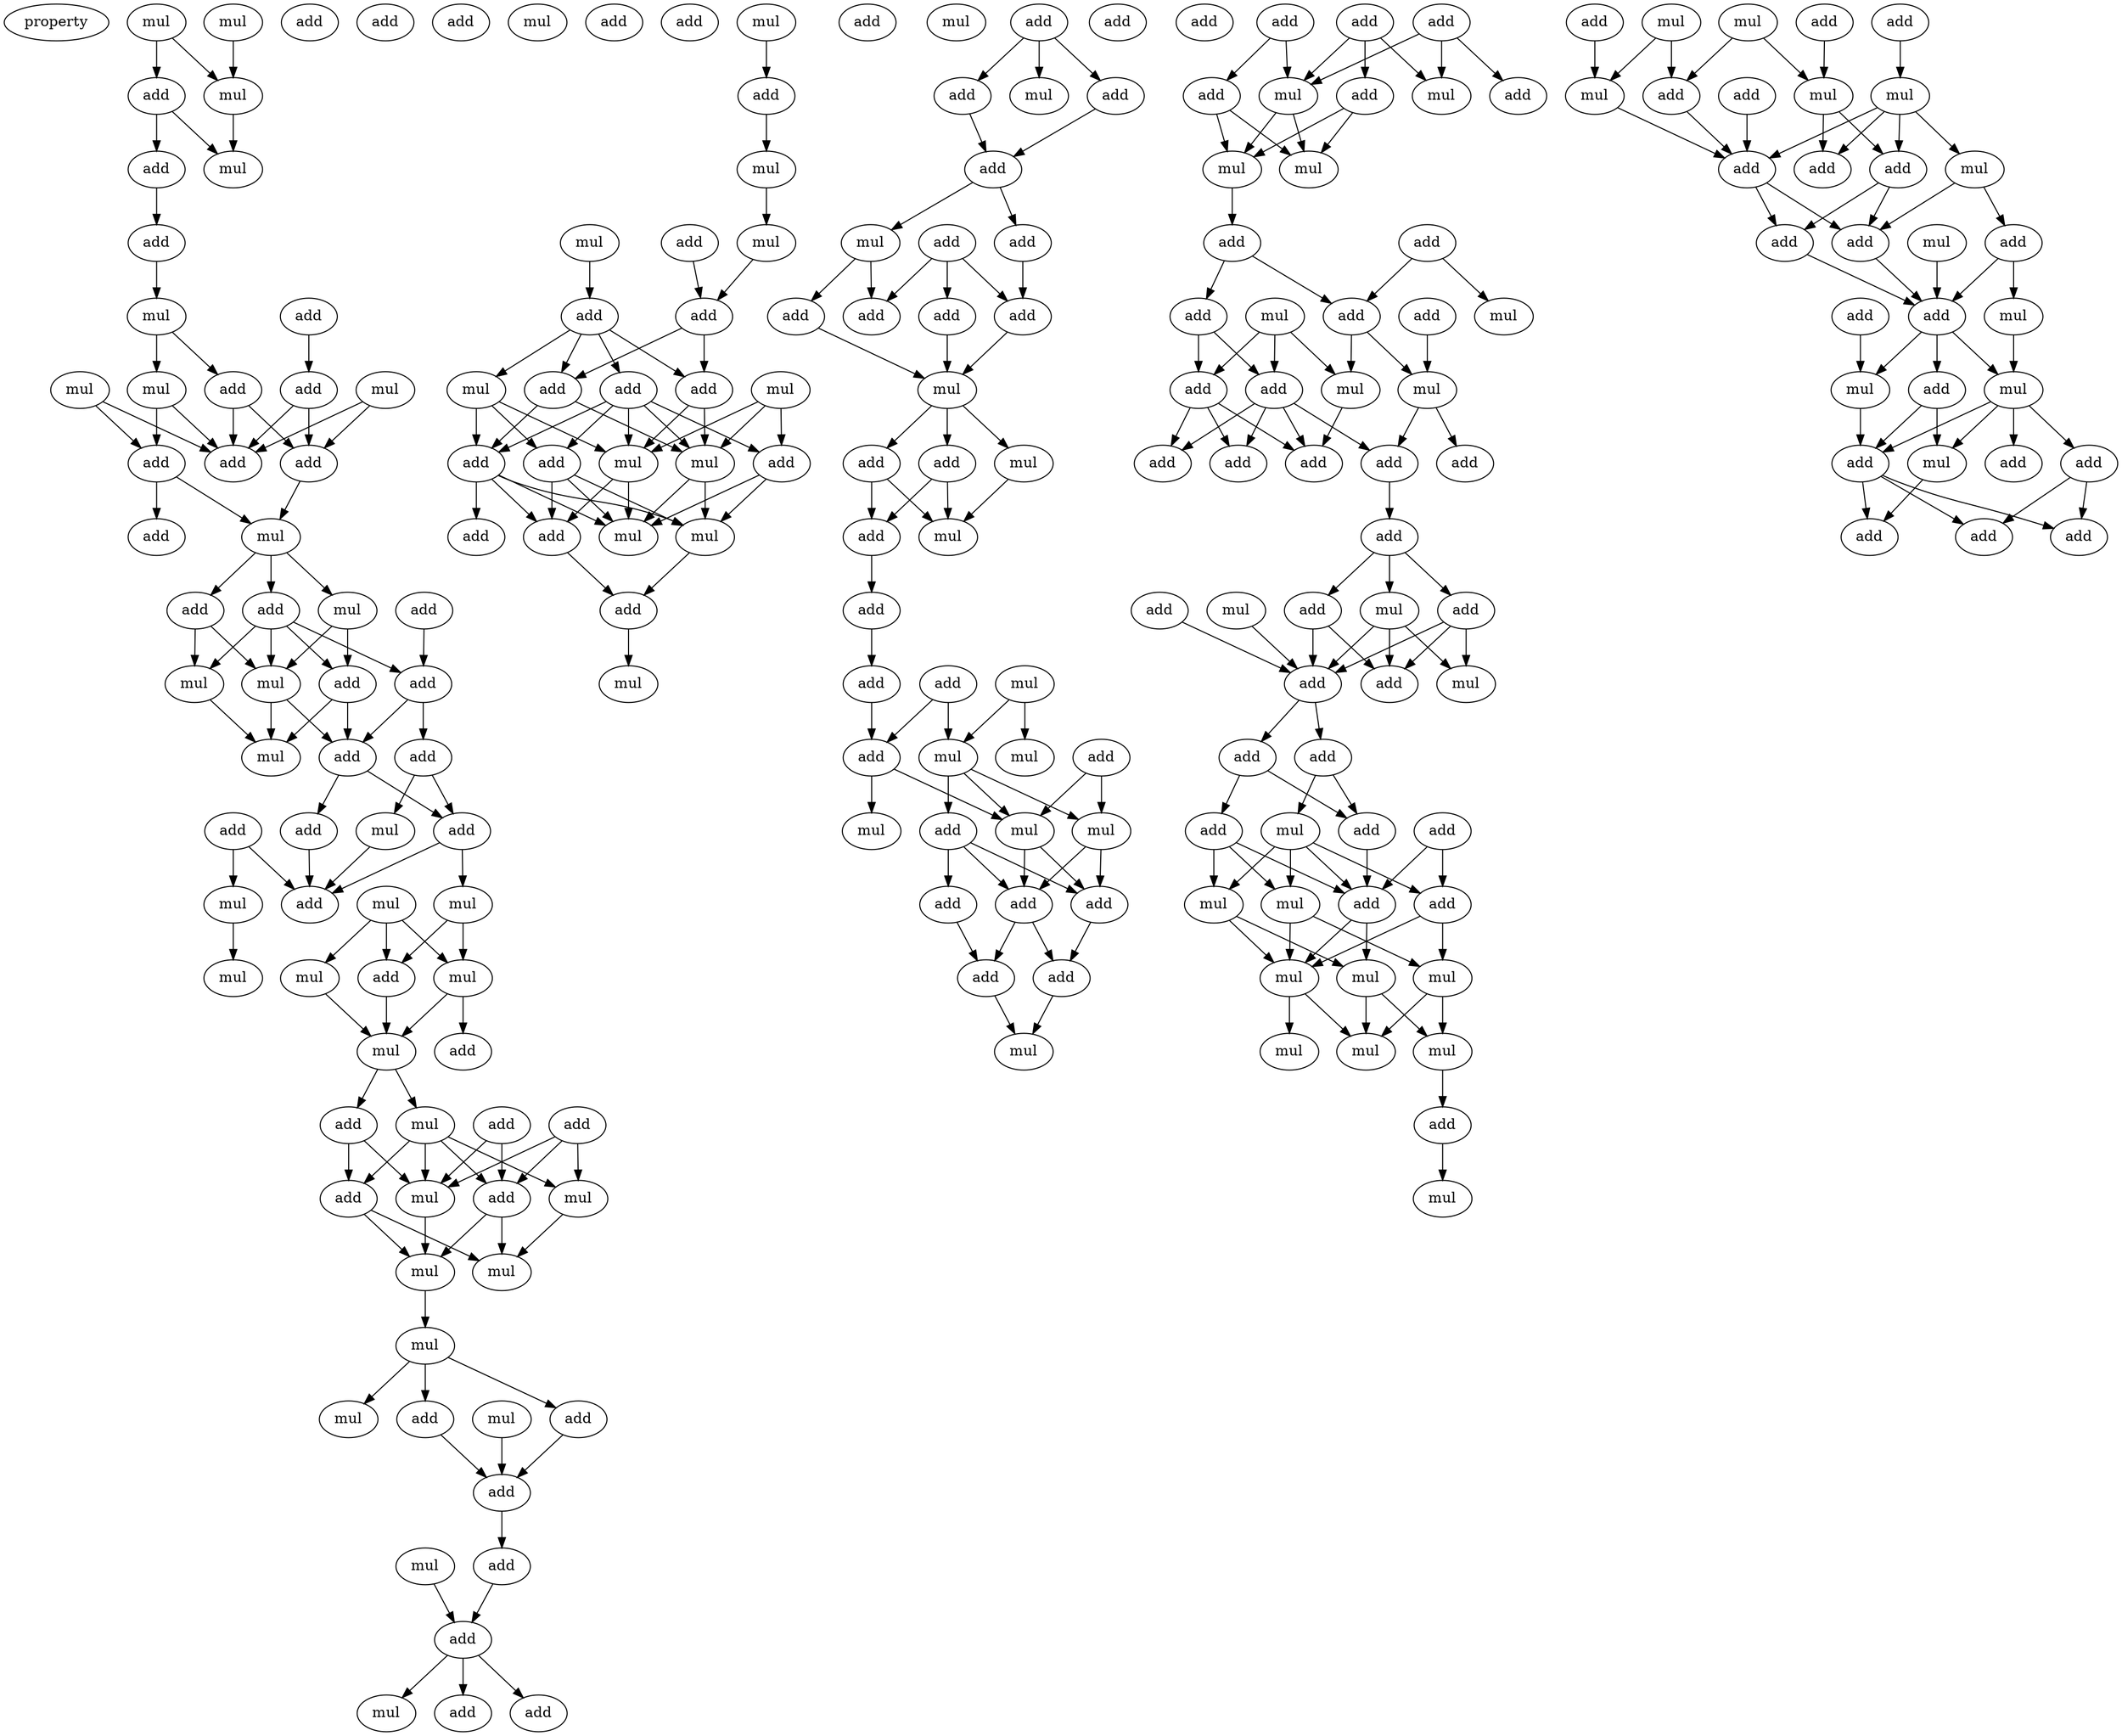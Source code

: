 digraph {
    node [fontcolor=black]
    property [mul=2,lf=1.5]
    0 [ label = mul ];
    1 [ label = add ];
    2 [ label = add ];
    3 [ label = mul ];
    4 [ label = add ];
    5 [ label = mul ];
    6 [ label = add ];
    7 [ label = mul ];
    8 [ label = add ];
    9 [ label = add ];
    10 [ label = mul ];
    11 [ label = mul ];
    12 [ label = mul ];
    13 [ label = mul ];
    14 [ label = add ];
    15 [ label = add ];
    16 [ label = add ];
    17 [ label = add ];
    18 [ label = add ];
    19 [ label = add ];
    20 [ label = mul ];
    21 [ label = add ];
    22 [ label = add ];
    23 [ label = add ];
    24 [ label = mul ];
    25 [ label = add ];
    26 [ label = mul ];
    27 [ label = mul ];
    28 [ label = add ];
    29 [ label = mul ];
    30 [ label = add ];
    31 [ label = add ];
    32 [ label = add ];
    33 [ label = add ];
    34 [ label = add ];
    35 [ label = mul ];
    36 [ label = add ];
    37 [ label = mul ];
    38 [ label = mul ];
    39 [ label = mul ];
    40 [ label = mul ];
    41 [ label = add ];
    42 [ label = mul ];
    43 [ label = mul ];
    44 [ label = mul ];
    45 [ label = add ];
    46 [ label = add ];
    47 [ label = mul ];
    48 [ label = add ];
    49 [ label = add ];
    50 [ label = mul ];
    51 [ label = mul ];
    52 [ label = add ];
    53 [ label = add ];
    54 [ label = add ];
    55 [ label = mul ];
    56 [ label = mul ];
    57 [ label = mul ];
    58 [ label = mul ];
    59 [ label = add ];
    60 [ label = mul ];
    61 [ label = add ];
    62 [ label = mul ];
    63 [ label = add ];
    64 [ label = mul ];
    65 [ label = add ];
    66 [ label = add ];
    67 [ label = add ];
    68 [ label = add ];
    69 [ label = mul ];
    70 [ label = add ];
    71 [ label = mul ];
    72 [ label = add ];
    73 [ label = add ];
    74 [ label = mul ];
    75 [ label = mul ];
    76 [ label = mul ];
    77 [ label = add ];
    78 [ label = add ];
    79 [ label = add ];
    80 [ label = add ];
    81 [ label = mul ];
    82 [ label = add ];
    83 [ label = add ];
    84 [ label = mul ];
    85 [ label = add ];
    86 [ label = mul ];
    87 [ label = add ];
    88 [ label = mul ];
    89 [ label = add ];
    90 [ label = mul ];
    91 [ label = add ];
    92 [ label = add ];
    93 [ label = mul ];
    94 [ label = add ];
    95 [ label = add ];
    96 [ label = mul ];
    97 [ label = mul ];
    98 [ label = add ];
    99 [ label = add ];
    100 [ label = mul ];
    101 [ label = add ];
    102 [ label = add ];
    103 [ label = add ];
    104 [ label = mul ];
    105 [ label = add ];
    106 [ label = add ];
    107 [ label = add ];
    108 [ label = add ];
    109 [ label = add ];
    110 [ label = add ];
    111 [ label = mul ];
    112 [ label = add ];
    113 [ label = add ];
    114 [ label = mul ];
    115 [ label = add ];
    116 [ label = add ];
    117 [ label = mul ];
    118 [ label = add ];
    119 [ label = mul ];
    120 [ label = add ];
    121 [ label = add ];
    122 [ label = mul ];
    123 [ label = add ];
    124 [ label = add ];
    125 [ label = mul ];
    126 [ label = mul ];
    127 [ label = mul ];
    128 [ label = mul ];
    129 [ label = add ];
    130 [ label = add ];
    131 [ label = add ];
    132 [ label = add ];
    133 [ label = add ];
    134 [ label = add ];
    135 [ label = mul ];
    136 [ label = add ];
    137 [ label = add ];
    138 [ label = add ];
    139 [ label = mul ];
    140 [ label = add ];
    141 [ label = add ];
    142 [ label = add ];
    143 [ label = mul ];
    144 [ label = mul ];
    145 [ label = mul ];
    146 [ label = add ];
    147 [ label = add ];
    148 [ label = mul ];
    149 [ label = add ];
    150 [ label = mul ];
    151 [ label = add ];
    152 [ label = add ];
    153 [ label = add ];
    154 [ label = mul ];
    155 [ label = add ];
    156 [ label = mul ];
    157 [ label = add ];
    158 [ label = add ];
    159 [ label = add ];
    160 [ label = add ];
    161 [ label = add ];
    162 [ label = add ];
    163 [ label = add ];
    164 [ label = mul ];
    165 [ label = mul ];
    166 [ label = add ];
    167 [ label = add ];
    168 [ label = add ];
    169 [ label = add ];
    170 [ label = mul ];
    171 [ label = add ];
    172 [ label = add ];
    173 [ label = add ];
    174 [ label = add ];
    175 [ label = add ];
    176 [ label = mul ];
    177 [ label = mul ];
    178 [ label = add ];
    179 [ label = mul ];
    180 [ label = add ];
    181 [ label = mul ];
    182 [ label = mul ];
    183 [ label = mul ];
    184 [ label = mul ];
    185 [ label = mul ];
    186 [ label = mul ];
    187 [ label = add ];
    188 [ label = mul ];
    189 [ label = add ];
    190 [ label = add ];
    191 [ label = add ];
    192 [ label = mul ];
    193 [ label = mul ];
    194 [ label = mul ];
    195 [ label = mul ];
    196 [ label = add ];
    197 [ label = mul ];
    198 [ label = add ];
    199 [ label = mul ];
    200 [ label = add ];
    201 [ label = add ];
    202 [ label = add ];
    203 [ label = add ];
    204 [ label = add ];
    205 [ label = add ];
    206 [ label = mul ];
    207 [ label = mul ];
    208 [ label = add ];
    209 [ label = add ];
    210 [ label = mul ];
    211 [ label = add ];
    212 [ label = mul ];
    213 [ label = mul ];
    214 [ label = add ];
    215 [ label = add ];
    216 [ label = add ];
    217 [ label = add ];
    218 [ label = add ];
    219 [ label = add ];
    0 -> 4 [ name = 0 ];
    0 -> 5 [ name = 1 ];
    3 -> 5 [ name = 2 ];
    4 -> 6 [ name = 3 ];
    4 -> 7 [ name = 4 ];
    5 -> 7 [ name = 5 ];
    6 -> 8 [ name = 6 ];
    8 -> 10 [ name = 7 ];
    9 -> 15 [ name = 8 ];
    10 -> 12 [ name = 9 ];
    10 -> 14 [ name = 10 ];
    11 -> 16 [ name = 11 ];
    11 -> 18 [ name = 12 ];
    12 -> 17 [ name = 13 ];
    12 -> 18 [ name = 14 ];
    13 -> 17 [ name = 15 ];
    13 -> 18 [ name = 16 ];
    14 -> 16 [ name = 17 ];
    14 -> 18 [ name = 18 ];
    15 -> 16 [ name = 19 ];
    15 -> 18 [ name = 20 ];
    16 -> 20 [ name = 21 ];
    17 -> 19 [ name = 22 ];
    17 -> 20 [ name = 23 ];
    20 -> 22 [ name = 24 ];
    20 -> 23 [ name = 25 ];
    20 -> 24 [ name = 26 ];
    21 -> 25 [ name = 27 ];
    22 -> 26 [ name = 28 ];
    22 -> 27 [ name = 29 ];
    23 -> 25 [ name = 30 ];
    23 -> 26 [ name = 31 ];
    23 -> 27 [ name = 32 ];
    23 -> 28 [ name = 33 ];
    24 -> 27 [ name = 34 ];
    24 -> 28 [ name = 35 ];
    25 -> 30 [ name = 36 ];
    25 -> 31 [ name = 37 ];
    26 -> 29 [ name = 38 ];
    27 -> 29 [ name = 39 ];
    27 -> 30 [ name = 40 ];
    28 -> 29 [ name = 41 ];
    28 -> 30 [ name = 42 ];
    30 -> 33 [ name = 43 ];
    30 -> 34 [ name = 44 ];
    31 -> 33 [ name = 45 ];
    31 -> 35 [ name = 46 ];
    32 -> 36 [ name = 47 ];
    32 -> 38 [ name = 48 ];
    33 -> 36 [ name = 49 ];
    33 -> 39 [ name = 50 ];
    34 -> 36 [ name = 51 ];
    35 -> 36 [ name = 52 ];
    37 -> 40 [ name = 53 ];
    37 -> 41 [ name = 54 ];
    37 -> 43 [ name = 55 ];
    38 -> 42 [ name = 56 ];
    39 -> 40 [ name = 57 ];
    39 -> 41 [ name = 58 ];
    40 -> 44 [ name = 59 ];
    40 -> 45 [ name = 60 ];
    41 -> 44 [ name = 61 ];
    43 -> 44 [ name = 62 ];
    44 -> 47 [ name = 63 ];
    44 -> 49 [ name = 64 ];
    46 -> 50 [ name = 65 ];
    46 -> 51 [ name = 66 ];
    46 -> 54 [ name = 67 ];
    47 -> 50 [ name = 68 ];
    47 -> 51 [ name = 69 ];
    47 -> 52 [ name = 70 ];
    47 -> 54 [ name = 71 ];
    48 -> 50 [ name = 72 ];
    48 -> 54 [ name = 73 ];
    49 -> 50 [ name = 74 ];
    49 -> 52 [ name = 75 ];
    50 -> 56 [ name = 76 ];
    51 -> 55 [ name = 77 ];
    52 -> 55 [ name = 78 ];
    52 -> 56 [ name = 79 ];
    54 -> 55 [ name = 80 ];
    54 -> 56 [ name = 81 ];
    56 -> 57 [ name = 82 ];
    57 -> 59 [ name = 83 ];
    57 -> 61 [ name = 84 ];
    57 -> 62 [ name = 85 ];
    59 -> 63 [ name = 86 ];
    60 -> 63 [ name = 87 ];
    61 -> 63 [ name = 88 ];
    63 -> 66 [ name = 89 ];
    64 -> 68 [ name = 90 ];
    66 -> 68 [ name = 91 ];
    68 -> 69 [ name = 92 ];
    68 -> 70 [ name = 93 ];
    68 -> 72 [ name = 94 ];
    71 -> 73 [ name = 95 ];
    73 -> 74 [ name = 96 ];
    74 -> 75 [ name = 97 ];
    75 -> 78 [ name = 98 ];
    76 -> 79 [ name = 99 ];
    77 -> 78 [ name = 100 ];
    78 -> 82 [ name = 101 ];
    78 -> 83 [ name = 102 ];
    79 -> 80 [ name = 103 ];
    79 -> 81 [ name = 104 ];
    79 -> 82 [ name = 105 ];
    79 -> 83 [ name = 106 ];
    80 -> 85 [ name = 107 ];
    80 -> 86 [ name = 108 ];
    80 -> 87 [ name = 109 ];
    80 -> 88 [ name = 110 ];
    80 -> 89 [ name = 111 ];
    81 -> 85 [ name = 112 ];
    81 -> 88 [ name = 113 ];
    81 -> 89 [ name = 114 ];
    82 -> 86 [ name = 115 ];
    82 -> 89 [ name = 116 ];
    83 -> 86 [ name = 117 ];
    83 -> 88 [ name = 118 ];
    84 -> 86 [ name = 119 ];
    84 -> 87 [ name = 120 ];
    84 -> 88 [ name = 121 ];
    85 -> 90 [ name = 122 ];
    85 -> 91 [ name = 123 ];
    85 -> 93 [ name = 124 ];
    86 -> 90 [ name = 125 ];
    86 -> 93 [ name = 126 ];
    87 -> 90 [ name = 127 ];
    87 -> 93 [ name = 128 ];
    88 -> 91 [ name = 129 ];
    88 -> 93 [ name = 130 ];
    89 -> 90 [ name = 131 ];
    89 -> 91 [ name = 132 ];
    89 -> 93 [ name = 133 ];
    89 -> 94 [ name = 134 ];
    90 -> 95 [ name = 135 ];
    91 -> 95 [ name = 136 ];
    95 -> 97 [ name = 137 ];
    98 -> 99 [ name = 138 ];
    98 -> 100 [ name = 139 ];
    98 -> 102 [ name = 140 ];
    99 -> 103 [ name = 141 ];
    102 -> 103 [ name = 142 ];
    103 -> 104 [ name = 143 ];
    103 -> 105 [ name = 144 ];
    104 -> 107 [ name = 145 ];
    104 -> 109 [ name = 146 ];
    105 -> 108 [ name = 147 ];
    106 -> 108 [ name = 148 ];
    106 -> 109 [ name = 149 ];
    106 -> 110 [ name = 150 ];
    107 -> 111 [ name = 151 ];
    108 -> 111 [ name = 152 ];
    110 -> 111 [ name = 153 ];
    111 -> 112 [ name = 154 ];
    111 -> 113 [ name = 155 ];
    111 -> 114 [ name = 156 ];
    112 -> 116 [ name = 157 ];
    112 -> 117 [ name = 158 ];
    113 -> 116 [ name = 159 ];
    113 -> 117 [ name = 160 ];
    114 -> 117 [ name = 161 ];
    116 -> 118 [ name = 162 ];
    118 -> 120 [ name = 163 ];
    119 -> 122 [ name = 164 ];
    119 -> 125 [ name = 165 ];
    120 -> 123 [ name = 166 ];
    121 -> 122 [ name = 167 ];
    121 -> 123 [ name = 168 ];
    122 -> 126 [ name = 169 ];
    122 -> 127 [ name = 170 ];
    122 -> 129 [ name = 171 ];
    123 -> 126 [ name = 172 ];
    123 -> 128 [ name = 173 ];
    124 -> 126 [ name = 174 ];
    124 -> 127 [ name = 175 ];
    126 -> 131 [ name = 176 ];
    126 -> 132 [ name = 177 ];
    127 -> 131 [ name = 178 ];
    127 -> 132 [ name = 179 ];
    129 -> 130 [ name = 180 ];
    129 -> 131 [ name = 181 ];
    129 -> 132 [ name = 182 ];
    130 -> 133 [ name = 183 ];
    131 -> 134 [ name = 184 ];
    132 -> 133 [ name = 185 ];
    132 -> 134 [ name = 186 ];
    133 -> 135 [ name = 187 ];
    134 -> 135 [ name = 188 ];
    136 -> 139 [ name = 189 ];
    136 -> 140 [ name = 190 ];
    136 -> 143 [ name = 191 ];
    137 -> 139 [ name = 192 ];
    137 -> 141 [ name = 193 ];
    137 -> 143 [ name = 194 ];
    138 -> 139 [ name = 195 ];
    138 -> 142 [ name = 196 ];
    139 -> 144 [ name = 197 ];
    139 -> 145 [ name = 198 ];
    141 -> 144 [ name = 199 ];
    141 -> 145 [ name = 200 ];
    142 -> 144 [ name = 201 ];
    142 -> 145 [ name = 202 ];
    145 -> 147 [ name = 203 ];
    146 -> 148 [ name = 204 ];
    146 -> 152 [ name = 205 ];
    147 -> 151 [ name = 206 ];
    147 -> 152 [ name = 207 ];
    149 -> 154 [ name = 208 ];
    150 -> 153 [ name = 209 ];
    150 -> 155 [ name = 210 ];
    150 -> 156 [ name = 211 ];
    151 -> 153 [ name = 212 ];
    151 -> 155 [ name = 213 ];
    152 -> 154 [ name = 214 ];
    152 -> 156 [ name = 215 ];
    153 -> 157 [ name = 216 ];
    153 -> 158 [ name = 217 ];
    153 -> 160 [ name = 218 ];
    153 -> 161 [ name = 219 ];
    154 -> 159 [ name = 220 ];
    154 -> 161 [ name = 221 ];
    155 -> 157 [ name = 222 ];
    155 -> 158 [ name = 223 ];
    155 -> 160 [ name = 224 ];
    156 -> 158 [ name = 225 ];
    161 -> 162 [ name = 226 ];
    162 -> 163 [ name = 227 ];
    162 -> 164 [ name = 228 ];
    162 -> 166 [ name = 229 ];
    163 -> 168 [ name = 230 ];
    163 -> 169 [ name = 231 ];
    163 -> 170 [ name = 232 ];
    164 -> 168 [ name = 233 ];
    164 -> 169 [ name = 234 ];
    164 -> 170 [ name = 235 ];
    165 -> 168 [ name = 236 ];
    166 -> 168 [ name = 237 ];
    166 -> 169 [ name = 238 ];
    167 -> 168 [ name = 239 ];
    168 -> 171 [ name = 240 ];
    168 -> 172 [ name = 241 ];
    171 -> 174 [ name = 242 ];
    171 -> 176 [ name = 243 ];
    172 -> 173 [ name = 244 ];
    172 -> 174 [ name = 245 ];
    173 -> 177 [ name = 246 ];
    173 -> 179 [ name = 247 ];
    173 -> 180 [ name = 248 ];
    174 -> 180 [ name = 249 ];
    175 -> 178 [ name = 250 ];
    175 -> 180 [ name = 251 ];
    176 -> 177 [ name = 252 ];
    176 -> 178 [ name = 253 ];
    176 -> 179 [ name = 254 ];
    176 -> 180 [ name = 255 ];
    177 -> 181 [ name = 256 ];
    177 -> 182 [ name = 257 ];
    178 -> 181 [ name = 258 ];
    178 -> 183 [ name = 259 ];
    179 -> 181 [ name = 260 ];
    179 -> 183 [ name = 261 ];
    180 -> 181 [ name = 262 ];
    180 -> 182 [ name = 263 ];
    181 -> 184 [ name = 264 ];
    181 -> 186 [ name = 265 ];
    182 -> 184 [ name = 266 ];
    182 -> 185 [ name = 267 ];
    183 -> 184 [ name = 268 ];
    183 -> 185 [ name = 269 ];
    185 -> 187 [ name = 270 ];
    187 -> 188 [ name = 271 ];
    189 -> 197 [ name = 272 ];
    190 -> 194 [ name = 273 ];
    191 -> 195 [ name = 274 ];
    192 -> 197 [ name = 275 ];
    192 -> 198 [ name = 276 ];
    193 -> 194 [ name = 277 ];
    193 -> 198 [ name = 278 ];
    194 -> 200 [ name = 279 ];
    194 -> 202 [ name = 280 ];
    195 -> 199 [ name = 281 ];
    195 -> 200 [ name = 282 ];
    195 -> 201 [ name = 283 ];
    195 -> 202 [ name = 284 ];
    196 -> 201 [ name = 285 ];
    197 -> 201 [ name = 286 ];
    198 -> 201 [ name = 287 ];
    199 -> 203 [ name = 288 ];
    199 -> 204 [ name = 289 ];
    201 -> 204 [ name = 290 ];
    201 -> 205 [ name = 291 ];
    202 -> 204 [ name = 292 ];
    202 -> 205 [ name = 293 ];
    203 -> 207 [ name = 294 ];
    203 -> 208 [ name = 295 ];
    204 -> 208 [ name = 296 ];
    205 -> 208 [ name = 297 ];
    206 -> 208 [ name = 298 ];
    207 -> 212 [ name = 299 ];
    208 -> 210 [ name = 300 ];
    208 -> 211 [ name = 301 ];
    208 -> 212 [ name = 302 ];
    209 -> 210 [ name = 303 ];
    210 -> 216 [ name = 304 ];
    211 -> 213 [ name = 305 ];
    211 -> 216 [ name = 306 ];
    212 -> 213 [ name = 307 ];
    212 -> 214 [ name = 308 ];
    212 -> 215 [ name = 309 ];
    212 -> 216 [ name = 310 ];
    213 -> 217 [ name = 311 ];
    215 -> 218 [ name = 312 ];
    215 -> 219 [ name = 313 ];
    216 -> 217 [ name = 314 ];
    216 -> 218 [ name = 315 ];
    216 -> 219 [ name = 316 ];
}
